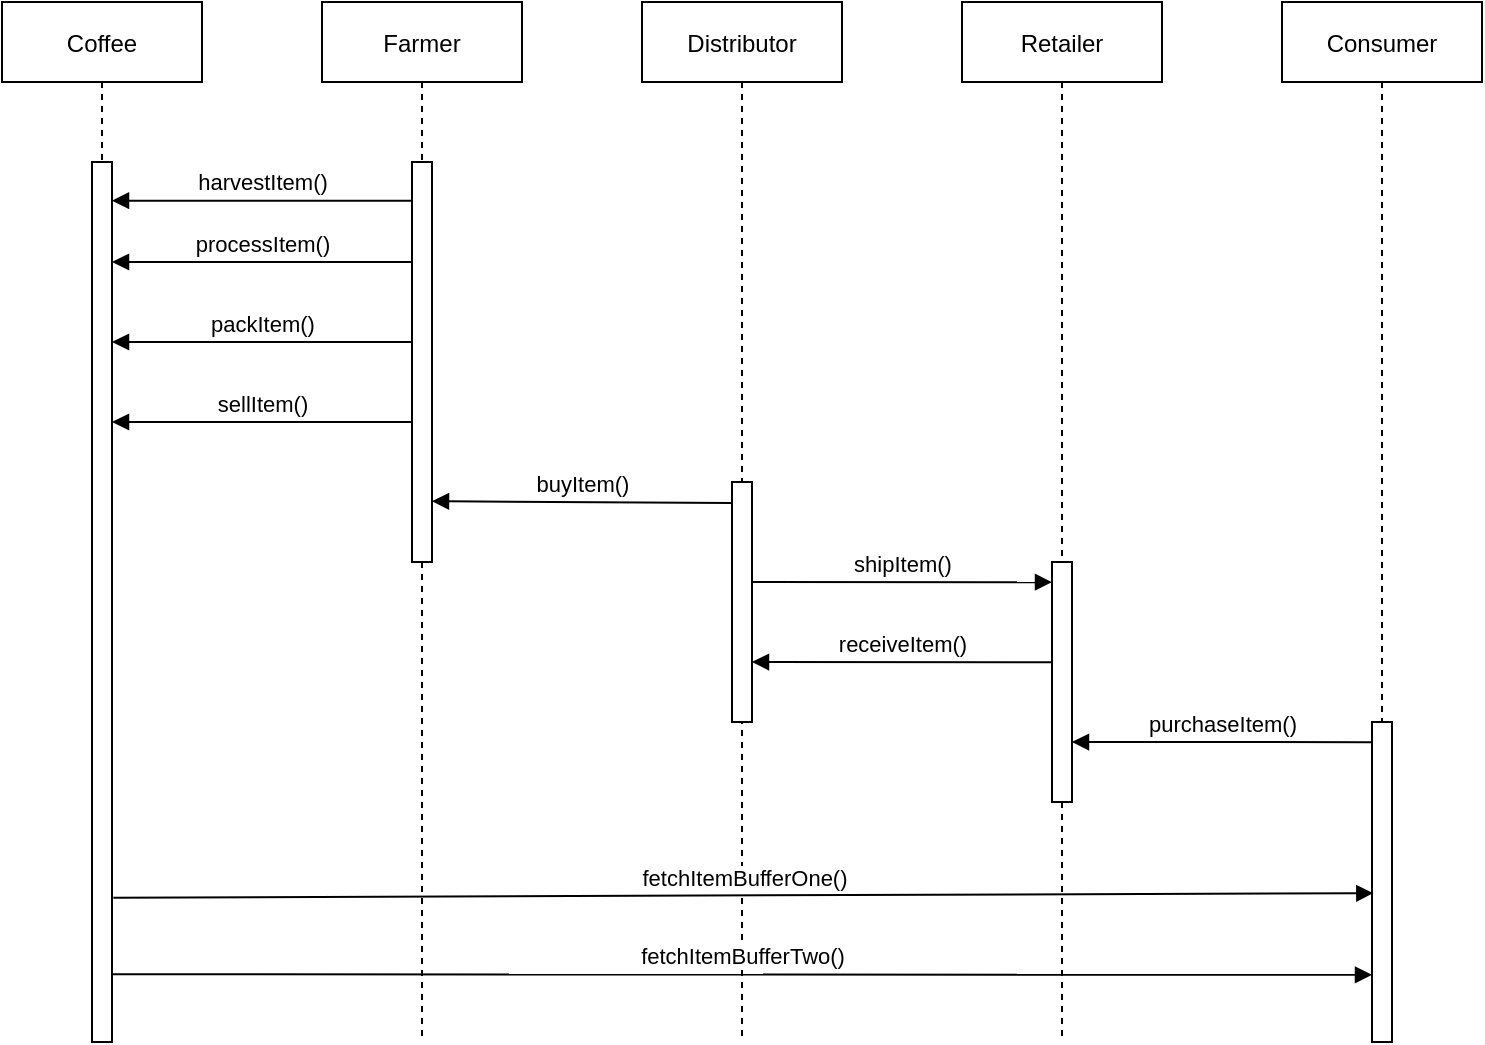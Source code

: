 <mxfile version="20.0.4" type="device"><diagram id="kgpKYQtTHZ0yAKxKKP6v" name="Page-1"><mxGraphModel dx="885" dy="535" grid="1" gridSize="10" guides="1" tooltips="1" connect="1" arrows="1" fold="1" page="1" pageScale="1" pageWidth="850" pageHeight="1100" math="0" shadow="0"><root><mxCell id="0"/><mxCell id="1" parent="0"/><mxCell id="3nuBFxr9cyL0pnOWT2aG-1" value="Coffee" style="shape=umlLifeline;perimeter=lifelinePerimeter;container=1;collapsible=0;recursiveResize=0;rounded=0;shadow=0;strokeWidth=1;" parent="1" vertex="1"><mxGeometry x="30" y="80" width="100" height="520" as="geometry"/></mxCell><mxCell id="eEzUUGpY_OfeEh3-2_r7-7" value="" style="points=[];perimeter=orthogonalPerimeter;rounded=0;shadow=0;strokeWidth=1;" vertex="1" parent="3nuBFxr9cyL0pnOWT2aG-1"><mxGeometry x="45" y="80" width="10" height="440" as="geometry"/></mxCell><object label="packItem()" id="eEzUUGpY_OfeEh3-2_r7-10"><mxCell style="html=1;verticalAlign=bottom;endArrow=block;rounded=0;entryX=1;entryY=0.044;entryDx=0;entryDy=0;entryPerimeter=0;" edge="1" parent="3nuBFxr9cyL0pnOWT2aG-1"><mxGeometry width="80" relative="1" as="geometry"><mxPoint x="205" y="170" as="sourcePoint"/><mxPoint x="55" y="170" as="targetPoint"/></mxGeometry></mxCell></object><mxCell id="3nuBFxr9cyL0pnOWT2aG-5" value="Farmer" style="shape=umlLifeline;perimeter=lifelinePerimeter;container=1;collapsible=0;recursiveResize=0;rounded=0;shadow=0;strokeWidth=1;" parent="1" vertex="1"><mxGeometry x="190" y="80" width="100" height="520" as="geometry"/></mxCell><mxCell id="3nuBFxr9cyL0pnOWT2aG-6" value="" style="points=[];perimeter=orthogonalPerimeter;rounded=0;shadow=0;strokeWidth=1;" parent="3nuBFxr9cyL0pnOWT2aG-5" vertex="1"><mxGeometry x="45" y="80" width="10" height="200" as="geometry"/></mxCell><object label="processItem()" id="eEzUUGpY_OfeEh3-2_r7-9"><mxCell style="html=1;verticalAlign=bottom;endArrow=block;rounded=0;entryX=1;entryY=0.044;entryDx=0;entryDy=0;entryPerimeter=0;" edge="1" parent="3nuBFxr9cyL0pnOWT2aG-5"><mxGeometry width="80" relative="1" as="geometry"><mxPoint x="45" y="130.0" as="sourcePoint"/><mxPoint x="-105" y="130.0" as="targetPoint"/></mxGeometry></mxCell></object><mxCell id="eEzUUGpY_OfeEh3-2_r7-1" value="Distributor" style="shape=umlLifeline;perimeter=lifelinePerimeter;container=1;collapsible=0;recursiveResize=0;rounded=0;shadow=0;strokeWidth=1;" vertex="1" parent="1"><mxGeometry x="350" y="80" width="100" height="520" as="geometry"/></mxCell><mxCell id="eEzUUGpY_OfeEh3-2_r7-2" value="" style="points=[];perimeter=orthogonalPerimeter;rounded=0;shadow=0;strokeWidth=1;" vertex="1" parent="eEzUUGpY_OfeEh3-2_r7-1"><mxGeometry x="45" y="240" width="10" height="120" as="geometry"/></mxCell><object label="shipItem()" id="eEzUUGpY_OfeEh3-2_r7-15"><mxCell style="html=1;verticalAlign=bottom;endArrow=block;rounded=0;entryX=1;entryY=0.848;entryDx=0;entryDy=0;entryPerimeter=0;exitX=0;exitY=0.088;exitDx=0;exitDy=0;exitPerimeter=0;" edge="1" parent="eEzUUGpY_OfeEh3-2_r7-1"><mxGeometry width="80" relative="1" as="geometry"><mxPoint x="55" y="290" as="sourcePoint"/><mxPoint x="205" y="290.08" as="targetPoint"/></mxGeometry></mxCell></object><mxCell id="eEzUUGpY_OfeEh3-2_r7-3" value="Retailer" style="shape=umlLifeline;perimeter=lifelinePerimeter;container=1;collapsible=0;recursiveResize=0;rounded=0;shadow=0;strokeWidth=1;" vertex="1" parent="1"><mxGeometry x="510" y="80" width="100" height="520" as="geometry"/></mxCell><mxCell id="eEzUUGpY_OfeEh3-2_r7-4" value="" style="points=[];perimeter=orthogonalPerimeter;rounded=0;shadow=0;strokeWidth=1;" vertex="1" parent="eEzUUGpY_OfeEh3-2_r7-3"><mxGeometry x="45" y="280" width="10" height="120" as="geometry"/></mxCell><object label="receiveItem()" id="eEzUUGpY_OfeEh3-2_r7-16"><mxCell style="html=1;verticalAlign=bottom;endArrow=block;rounded=0;entryX=1;entryY=0.848;entryDx=0;entryDy=0;entryPerimeter=0;exitX=0;exitY=0.088;exitDx=0;exitDy=0;exitPerimeter=0;" edge="1" parent="eEzUUGpY_OfeEh3-2_r7-3"><mxGeometry width="80" relative="1" as="geometry"><mxPoint x="45" y="330.08" as="sourcePoint"/><mxPoint x="-105" y="330" as="targetPoint"/></mxGeometry></mxCell></object><object label="purchaseItem()" id="eEzUUGpY_OfeEh3-2_r7-17"><mxCell style="html=1;verticalAlign=bottom;endArrow=block;rounded=0;entryX=1;entryY=0.848;entryDx=0;entryDy=0;entryPerimeter=0;exitX=0;exitY=0.088;exitDx=0;exitDy=0;exitPerimeter=0;" edge="1" parent="eEzUUGpY_OfeEh3-2_r7-3"><mxGeometry width="80" relative="1" as="geometry"><mxPoint x="205" y="370.08" as="sourcePoint"/><mxPoint x="55" y="370" as="targetPoint"/></mxGeometry></mxCell></object><mxCell id="eEzUUGpY_OfeEh3-2_r7-5" value="Consumer" style="shape=umlLifeline;perimeter=lifelinePerimeter;container=1;collapsible=0;recursiveResize=0;rounded=0;shadow=0;strokeWidth=1;" vertex="1" parent="1"><mxGeometry x="670" y="80" width="100" height="520" as="geometry"/></mxCell><mxCell id="eEzUUGpY_OfeEh3-2_r7-6" value="" style="points=[];perimeter=orthogonalPerimeter;rounded=0;shadow=0;strokeWidth=1;" vertex="1" parent="eEzUUGpY_OfeEh3-2_r7-5"><mxGeometry x="45" y="360" width="10" height="160" as="geometry"/></mxCell><object label="harvestItem()" id="eEzUUGpY_OfeEh3-2_r7-8"><mxCell style="html=1;verticalAlign=bottom;endArrow=block;rounded=0;entryX=1;entryY=0.044;entryDx=0;entryDy=0;entryPerimeter=0;" edge="1" parent="1" source="3nuBFxr9cyL0pnOWT2aG-6" target="eEzUUGpY_OfeEh3-2_r7-7"><mxGeometry width="80" relative="1" as="geometry"><mxPoint x="380" y="410" as="sourcePoint"/><mxPoint x="460" y="410" as="targetPoint"/></mxGeometry></mxCell></object><object label="sellItem()" id="eEzUUGpY_OfeEh3-2_r7-11"><mxCell style="html=1;verticalAlign=bottom;endArrow=block;rounded=0;entryX=1;entryY=0.044;entryDx=0;entryDy=0;entryPerimeter=0;" edge="1" parent="1"><mxGeometry width="80" relative="1" as="geometry"><mxPoint x="235" y="290" as="sourcePoint"/><mxPoint x="85" y="290" as="targetPoint"/></mxGeometry></mxCell></object><object label="buyItem()" id="eEzUUGpY_OfeEh3-2_r7-14"><mxCell style="html=1;verticalAlign=bottom;endArrow=block;rounded=0;entryX=1;entryY=0.848;entryDx=0;entryDy=0;entryPerimeter=0;exitX=0;exitY=0.088;exitDx=0;exitDy=0;exitPerimeter=0;" edge="1" parent="1" source="eEzUUGpY_OfeEh3-2_r7-2" target="3nuBFxr9cyL0pnOWT2aG-6"><mxGeometry width="80" relative="1" as="geometry"><mxPoint x="370" y="330" as="sourcePoint"/><mxPoint x="250" y="330" as="targetPoint"/></mxGeometry></mxCell></object><object label="fetchItemBufferOne()" id="eEzUUGpY_OfeEh3-2_r7-19"><mxCell style="html=1;verticalAlign=bottom;endArrow=block;rounded=0;exitX=1.067;exitY=0.836;exitDx=0;exitDy=0;exitPerimeter=0;entryX=0.067;entryY=0.535;entryDx=0;entryDy=0;entryPerimeter=0;" edge="1" parent="1" source="eEzUUGpY_OfeEh3-2_r7-7" target="eEzUUGpY_OfeEh3-2_r7-6"><mxGeometry width="80" relative="1" as="geometry"><mxPoint x="90" y="530" as="sourcePoint"/><mxPoint x="680" y="530" as="targetPoint"/></mxGeometry></mxCell></object><object label="fetchItemBufferTwo()" id="eEzUUGpY_OfeEh3-2_r7-21"><mxCell style="html=1;verticalAlign=bottom;endArrow=block;rounded=0;exitX=1;exitY=0.923;exitDx=0;exitDy=0;exitPerimeter=0;entryX=0;entryY=0.79;entryDx=0;entryDy=0;entryPerimeter=0;" edge="1" parent="1" source="eEzUUGpY_OfeEh3-2_r7-7" target="eEzUUGpY_OfeEh3-2_r7-6"><mxGeometry width="80" relative="1" as="geometry"><mxPoint x="120" y="570" as="sourcePoint"/><mxPoint x="630" y="600" as="targetPoint"/></mxGeometry></mxCell></object></root></mxGraphModel></diagram></mxfile>
